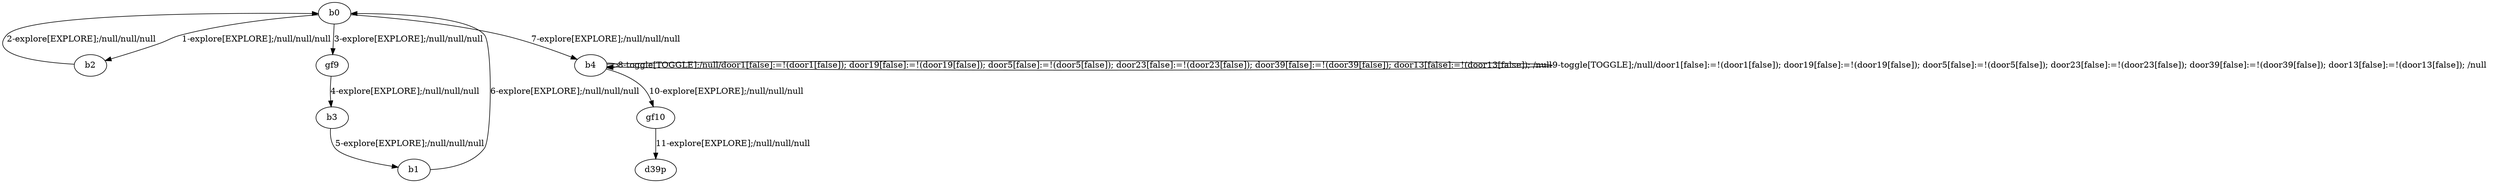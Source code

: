 # Total number of goals covered by this test: 1
# b4 --> gf10

digraph g {
"b0" -> "b2" [label = "1-explore[EXPLORE];/null/null/null"];
"b2" -> "b0" [label = "2-explore[EXPLORE];/null/null/null"];
"b0" -> "gf9" [label = "3-explore[EXPLORE];/null/null/null"];
"gf9" -> "b3" [label = "4-explore[EXPLORE];/null/null/null"];
"b3" -> "b1" [label = "5-explore[EXPLORE];/null/null/null"];
"b1" -> "b0" [label = "6-explore[EXPLORE];/null/null/null"];
"b0" -> "b4" [label = "7-explore[EXPLORE];/null/null/null"];
"b4" -> "b4" [label = "8-toggle[TOGGLE];/null/door1[false]:=!(door1[false]); door19[false]:=!(door19[false]); door5[false]:=!(door5[false]); door23[false]:=!(door23[false]); door39[false]:=!(door39[false]); door13[false]:=!(door13[false]); /null"];
"b4" -> "b4" [label = "9-toggle[TOGGLE];/null/door1[false]:=!(door1[false]); door19[false]:=!(door19[false]); door5[false]:=!(door5[false]); door23[false]:=!(door23[false]); door39[false]:=!(door39[false]); door13[false]:=!(door13[false]); /null"];
"b4" -> "gf10" [label = "10-explore[EXPLORE];/null/null/null"];
"gf10" -> "d39p" [label = "11-explore[EXPLORE];/null/null/null"];
}